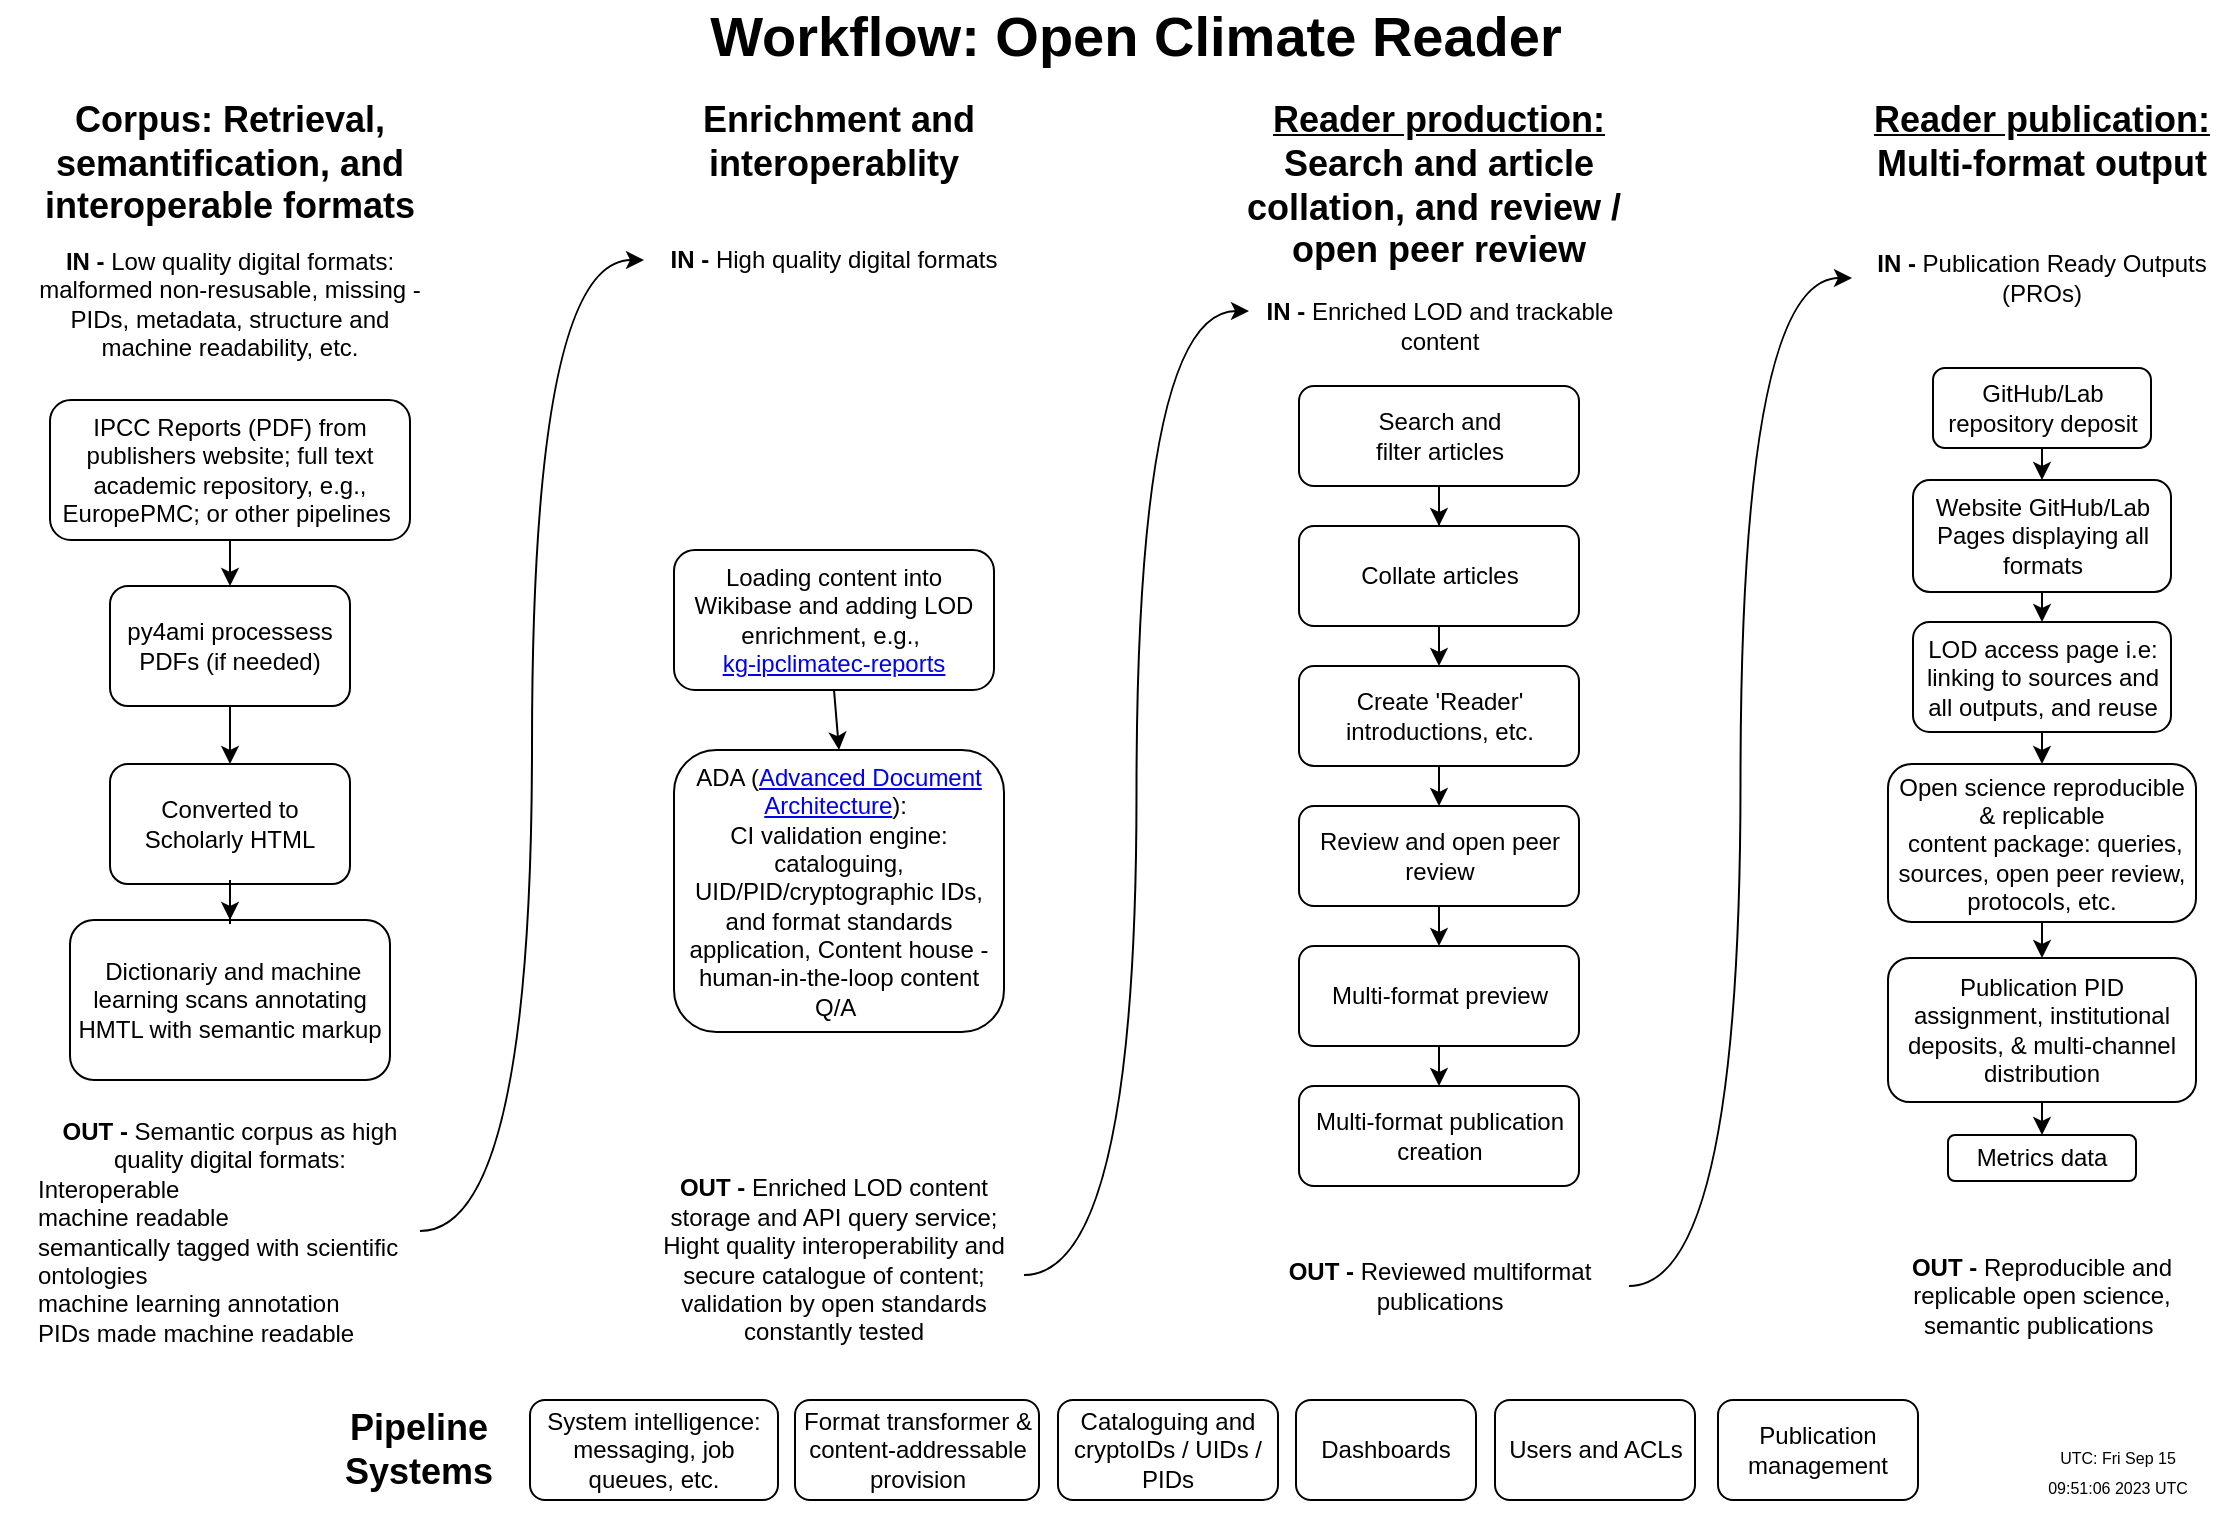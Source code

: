 <mxfile version="21.7.5" type="google">
  <diagram id="C5RBs43oDa-KdzZeNtuy" name="Page-1">
    <mxGraphModel grid="1" page="1" gridSize="10" guides="1" tooltips="1" connect="1" arrows="1" fold="1" pageScale="1" pageWidth="1169" pageHeight="827" math="0" shadow="0">
      <root>
        <mxCell id="WIyWlLk6GJQsqaUBKTNV-0" />
        <mxCell id="WIyWlLk6GJQsqaUBKTNV-1" parent="WIyWlLk6GJQsqaUBKTNV-0" />
        <mxCell id="x4M1q0g2KbSbPj9CyySW-11" value="&lt;font style=&quot;font-size: 28px;&quot;&gt;&lt;b&gt;Workflow: Open&amp;nbsp;&lt;span style=&quot;background-color: rgb(255, 255, 255); text-align: start;&quot;&gt;Climate Reader&lt;/span&gt;&lt;/b&gt;&lt;/font&gt;" style="text;html=1;strokeColor=none;fillColor=none;align=center;verticalAlign=middle;whiteSpace=wrap;rounded=0;" vertex="1" parent="WIyWlLk6GJQsqaUBKTNV-1">
          <mxGeometry x="84" y="32" width="1010" height="36" as="geometry" />
        </mxCell>
        <mxCell id="CglgkmtGoOpy2V2FyTPp-98" value="&amp;nbsp;" style="text;html=1;align=center;verticalAlign=middle;resizable=0;points=[];autosize=1;" vertex="1" parent="x4M1q0g2KbSbPj9CyySW-11">
          <mxGeometry x="598" y="6" width="30" height="30" as="geometry" />
        </mxCell>
        <mxCell id="CglgkmtGoOpy2V2FyTPp-55" style="edgeStyle=orthogonalEdgeStyle;curved=1;rounded=0;orthogonalLoop=1;jettySize=auto;html=1;entryX=0;entryY=0.5;entryDx=0;entryDy=0;" edge="1" parent="WIyWlLk6GJQsqaUBKTNV-1" source="CglgkmtGoOpy2V2FyTPp-10" target="CglgkmtGoOpy2V2FyTPp-49">
          <mxGeometry relative="1" as="geometry">
            <mxPoint x="60" y="785" as="sourcePoint" />
          </mxGeometry>
        </mxCell>
        <mxCell id="CglgkmtGoOpy2V2FyTPp-58" style="edgeStyle=orthogonalEdgeStyle;curved=1;rounded=0;orthogonalLoop=1;jettySize=auto;html=1;exitX=1;exitY=0.5;exitDx=0;exitDy=0;entryX=0;entryY=0.5;entryDx=0;entryDy=0;" edge="1" parent="WIyWlLk6GJQsqaUBKTNV-1" source="CglgkmtGoOpy2V2FyTPp-137" target="CglgkmtGoOpy2V2FyTPp-53">
          <mxGeometry relative="1" as="geometry">
            <mxPoint x="910.5" y="684" as="sourcePoint" />
          </mxGeometry>
        </mxCell>
        <mxCell id="CglgkmtGoOpy2V2FyTPp-115" value="" style="group" connectable="0" vertex="1" parent="WIyWlLk6GJQsqaUBKTNV-1">
          <mxGeometry x="947" y="88" width="190" height="607" as="geometry" />
        </mxCell>
        <mxCell id="29kLjcLZV9-w6qWOKntw-18" value="&lt;h2&gt;&lt;u&gt;Reader publication:&lt;/u&gt; Multi-format output&lt;/h2&gt;" style="text;html=1;strokeColor=none;fillColor=none;align=center;verticalAlign=middle;whiteSpace=wrap;rounded=0;" vertex="1" parent="CglgkmtGoOpy2V2FyTPp-115">
          <mxGeometry x="6" width="178" height="30" as="geometry" />
        </mxCell>
        <mxCell id="29kLjcLZV9-w6qWOKntw-29" value="Website GitHub/Lab Pages displaying all formats" style="rounded=1;whiteSpace=wrap;html=1;fontSize=12;glass=0;strokeWidth=1;shadow=0;spacing=4;" vertex="1" parent="CglgkmtGoOpy2V2FyTPp-115">
          <mxGeometry x="30.5" y="184" width="129" height="56" as="geometry" />
        </mxCell>
        <mxCell id="CglgkmtGoOpy2V2FyTPp-36" style="edgeStyle=orthogonalEdgeStyle;rounded=0;orthogonalLoop=1;jettySize=auto;html=1;exitX=0.5;exitY=1;exitDx=0;exitDy=0;entryX=0.5;entryY=0;entryDx=0;entryDy=0;" edge="1" parent="CglgkmtGoOpy2V2FyTPp-115" source="CglgkmtGoOpy2V2FyTPp-29" target="29kLjcLZV9-w6qWOKntw-29">
          <mxGeometry relative="1" as="geometry" />
        </mxCell>
        <mxCell id="CglgkmtGoOpy2V2FyTPp-29" value="GitHub/Lab repository deposit" style="rounded=1;whiteSpace=wrap;html=1;spacing=4;" vertex="1" parent="CglgkmtGoOpy2V2FyTPp-115">
          <mxGeometry x="40.5" y="128" width="109" height="40" as="geometry" />
        </mxCell>
        <mxCell id="CglgkmtGoOpy2V2FyTPp-30" value="LOD access page i.e: linking to sources and all outputs, and reuse" style="rounded=1;whiteSpace=wrap;html=1;fontSize=12;glass=0;strokeWidth=1;shadow=0;spacing=4;" vertex="1" parent="CglgkmtGoOpy2V2FyTPp-115">
          <mxGeometry x="30.5" y="255" width="129" height="55" as="geometry" />
        </mxCell>
        <mxCell id="CglgkmtGoOpy2V2FyTPp-37" style="edgeStyle=orthogonalEdgeStyle;rounded=0;orthogonalLoop=1;jettySize=auto;html=1;exitX=0.5;exitY=1;exitDx=0;exitDy=0;entryX=0.5;entryY=0;entryDx=0;entryDy=0;" edge="1" parent="CglgkmtGoOpy2V2FyTPp-115" source="29kLjcLZV9-w6qWOKntw-29" target="CglgkmtGoOpy2V2FyTPp-30">
          <mxGeometry relative="1" as="geometry" />
        </mxCell>
        <mxCell id="CglgkmtGoOpy2V2FyTPp-31" value="Open science reproducible &amp;amp; replicable&lt;br&gt;&amp;nbsp;content package: queries, sources, open peer review, protocols, etc." style="rounded=1;whiteSpace=wrap;html=1;fontSize=12;glass=0;strokeWidth=1;shadow=0;spacing=4;" vertex="1" parent="CglgkmtGoOpy2V2FyTPp-115">
          <mxGeometry x="18" y="326" width="154" height="79" as="geometry" />
        </mxCell>
        <mxCell id="CglgkmtGoOpy2V2FyTPp-38" style="edgeStyle=orthogonalEdgeStyle;rounded=0;orthogonalLoop=1;jettySize=auto;html=1;exitX=0.5;exitY=1;exitDx=0;exitDy=0;entryX=0.5;entryY=0;entryDx=0;entryDy=0;" edge="1" parent="CglgkmtGoOpy2V2FyTPp-115" source="CglgkmtGoOpy2V2FyTPp-30" target="CglgkmtGoOpy2V2FyTPp-31">
          <mxGeometry relative="1" as="geometry" />
        </mxCell>
        <mxCell id="CglgkmtGoOpy2V2FyTPp-32" value="Publication PID assignment, institutional deposits, &amp;amp; multi-channel distribution" style="rounded=1;whiteSpace=wrap;html=1;fontSize=12;glass=0;strokeWidth=1;shadow=0;spacing=4;" vertex="1" parent="CglgkmtGoOpy2V2FyTPp-115">
          <mxGeometry x="18" y="423" width="154" height="72" as="geometry" />
        </mxCell>
        <mxCell id="CglgkmtGoOpy2V2FyTPp-39" style="edgeStyle=orthogonalEdgeStyle;rounded=0;orthogonalLoop=1;jettySize=auto;html=1;exitX=0.5;exitY=1;exitDx=0;exitDy=0;entryX=0.5;entryY=0;entryDx=0;entryDy=0;" edge="1" parent="CglgkmtGoOpy2V2FyTPp-115" source="CglgkmtGoOpy2V2FyTPp-31" target="CglgkmtGoOpy2V2FyTPp-32">
          <mxGeometry relative="1" as="geometry" />
        </mxCell>
        <mxCell id="CglgkmtGoOpy2V2FyTPp-33" value="Metrics data" style="rounded=1;whiteSpace=wrap;html=1;fontSize=12;glass=0;strokeWidth=1;shadow=0;spacing=4;" vertex="1" parent="CglgkmtGoOpy2V2FyTPp-115">
          <mxGeometry x="48" y="511.5" width="94" height="23" as="geometry" />
        </mxCell>
        <mxCell id="CglgkmtGoOpy2V2FyTPp-40" style="edgeStyle=orthogonalEdgeStyle;rounded=0;orthogonalLoop=1;jettySize=auto;html=1;exitX=0.5;exitY=1;exitDx=0;exitDy=0;entryX=0.5;entryY=0;entryDx=0;entryDy=0;entryPerimeter=0;" edge="1" parent="CglgkmtGoOpy2V2FyTPp-115" source="CglgkmtGoOpy2V2FyTPp-32" target="CglgkmtGoOpy2V2FyTPp-33">
          <mxGeometry relative="1" as="geometry" />
        </mxCell>
        <mxCell id="CglgkmtGoOpy2V2FyTPp-53" value="&lt;b&gt;IN - &lt;/b&gt;Publication Ready Outputs (PROs)" style="text;html=1;strokeColor=none;fillColor=none;align=center;verticalAlign=middle;whiteSpace=wrap;rounded=0;" vertex="1" parent="CglgkmtGoOpy2V2FyTPp-115">
          <mxGeometry y="68" width="190" height="30" as="geometry" />
        </mxCell>
        <mxCell id="CglgkmtGoOpy2V2FyTPp-54" value="&lt;b&gt;OUT - &lt;/b&gt;Reproducible and replicable open science, semantic publications&amp;nbsp;" style="text;html=1;strokeColor=none;fillColor=none;align=center;verticalAlign=middle;whiteSpace=wrap;rounded=0;" vertex="1" parent="CglgkmtGoOpy2V2FyTPp-115">
          <mxGeometry x="8" y="577" width="174" height="30" as="geometry" />
        </mxCell>
        <mxCell id="CglgkmtGoOpy2V2FyTPp-118" value="" style="group" connectable="0" vertex="1" parent="WIyWlLk6GJQsqaUBKTNV-1">
          <mxGeometry x="343" y="88" width="190" height="589" as="geometry" />
        </mxCell>
        <mxCell id="CglgkmtGoOpy2V2FyTPp-13" value="&lt;h2&gt;&amp;nbsp;Enrichment and interoperablity&lt;/h2&gt;" style="text;html=1;strokeColor=none;fillColor=none;align=center;verticalAlign=middle;whiteSpace=wrap;rounded=0;" vertex="1" parent="CglgkmtGoOpy2V2FyTPp-118">
          <mxGeometry x="20" width="150" height="30" as="geometry" />
        </mxCell>
        <mxCell id="CglgkmtGoOpy2V2FyTPp-14" value="Loading content into Wikibase and adding LOD enrichment, e.g.,&amp;nbsp;&lt;br&gt;&lt;a href=&quot;https://kg-ipclimatec-reports.wikibase.cloud/wiki/Main_Page&quot;&gt;kg-ipclimatec-reports&lt;/a&gt;" style="rounded=1;whiteSpace=wrap;html=1;fontSize=12;glass=0;strokeWidth=1;shadow=0;spacing=8;" vertex="1" parent="CglgkmtGoOpy2V2FyTPp-118">
          <mxGeometry x="15" y="219" width="160" height="70" as="geometry" />
        </mxCell>
        <mxCell id="CglgkmtGoOpy2V2FyTPp-16" value="ADA (&lt;a href=&quot;https://github.com/TIBHannover/ADA&quot;&gt;Advanced Document Architecture&lt;/a&gt;):&amp;nbsp;&lt;span id=&quot;docs-internal-guid-bdc44ef2-7fff-72a0-070d-18869d13df16&quot;&gt;&lt;/span&gt;&lt;br&gt;CI validation engine: cataloguing, UID/PID/cryptographic IDs, and format standards application, Content house - human-in-the-loop content Q/A&amp;nbsp;&lt;span id=&quot;docs-internal-guid-371aaedd-7fff-ebd1-4b76-38ff8bda45d9&quot;&gt;&lt;/span&gt;&lt;span id=&quot;docs-internal-guid-eb73a7f1-7fff-24d7-831a-840bf4944e65&quot;&gt;&lt;/span&gt;&lt;span id=&quot;docs-internal-guid-bdc44ef2-7fff-72a0-070d-18869d13df16&quot;&gt;&lt;/span&gt;" style="rounded=1;whiteSpace=wrap;html=1;fontSize=12;glass=0;strokeWidth=1;shadow=0;spacing=8;" vertex="1" parent="CglgkmtGoOpy2V2FyTPp-118">
          <mxGeometry x="15" y="319" width="165" height="141" as="geometry" />
        </mxCell>
        <mxCell id="CglgkmtGoOpy2V2FyTPp-61" style="edgeStyle=none;rounded=0;orthogonalLoop=1;jettySize=auto;html=1;exitX=0.5;exitY=1;exitDx=0;exitDy=0;entryX=0.5;entryY=0;entryDx=0;entryDy=0;" edge="1" parent="CglgkmtGoOpy2V2FyTPp-118" source="CglgkmtGoOpy2V2FyTPp-14" target="CglgkmtGoOpy2V2FyTPp-16">
          <mxGeometry relative="1" as="geometry" />
        </mxCell>
        <mxCell id="CglgkmtGoOpy2V2FyTPp-49" value="&lt;b&gt;IN -&amp;nbsp;&lt;/b&gt;High quality digital formats" style="text;html=1;strokeColor=none;fillColor=none;align=center;verticalAlign=middle;whiteSpace=wrap;rounded=0;" vertex="1" parent="CglgkmtGoOpy2V2FyTPp-118">
          <mxGeometry y="59" width="190" height="30" as="geometry" />
        </mxCell>
        <mxCell id="CglgkmtGoOpy2V2FyTPp-50" value="&lt;b&gt;OUT - &lt;/b&gt;Enriched&amp;nbsp;LOD content storage and API query service; Hight quality interoperability and secure catalogue of content; validation by open standards constantly tested" style="text;html=1;strokeColor=none;fillColor=none;align=center;verticalAlign=middle;whiteSpace=wrap;rounded=0;" vertex="1" parent="CglgkmtGoOpy2V2FyTPp-118">
          <mxGeometry y="559" width="190" height="30" as="geometry" />
        </mxCell>
        <mxCell id="CglgkmtGoOpy2V2FyTPp-119" value="" style="group" connectable="0" vertex="1" parent="WIyWlLk6GJQsqaUBKTNV-1">
          <mxGeometry x="21" y="99" width="230" height="599" as="geometry" />
        </mxCell>
        <mxCell id="WIyWlLk6GJQsqaUBKTNV-3" value="IPCC Reports (PDF) from publishers website; full text academic repository, e.g., EuropePMC; or other pipelines&amp;nbsp;" style="rounded=1;whiteSpace=wrap;html=1;fontSize=12;glass=0;strokeWidth=1;shadow=0;spacing=2;" vertex="1" parent="CglgkmtGoOpy2V2FyTPp-119">
          <mxGeometry x="25" y="133" width="180" height="70" as="geometry" />
        </mxCell>
        <mxCell id="29kLjcLZV9-w6qWOKntw-4" value="Converted to Scholarly HTML" style="rounded=1;whiteSpace=wrap;html=1;fontSize=12;glass=0;strokeWidth=1;shadow=0;spacing=2;" vertex="1" parent="CglgkmtGoOpy2V2FyTPp-119">
          <mxGeometry x="55" y="315" width="120" height="60" as="geometry" />
        </mxCell>
        <mxCell id="29kLjcLZV9-w6qWOKntw-13" value="&lt;h2&gt;Corpus: Retrieval, semantification, and interoperable formats&lt;/h2&gt;" style="text;html=1;strokeColor=none;fillColor=none;align=center;verticalAlign=middle;whiteSpace=wrap;rounded=0;" vertex="1" parent="CglgkmtGoOpy2V2FyTPp-119">
          <mxGeometry width="230" height="30" as="geometry" />
        </mxCell>
        <mxCell id="CglgkmtGoOpy2V2FyTPp-5" style="edgeStyle=orthogonalEdgeStyle;rounded=0;orthogonalLoop=1;jettySize=auto;html=1;exitX=0.5;exitY=1;exitDx=0;exitDy=0;entryX=0.5;entryY=0;entryDx=0;entryDy=0;" edge="1" parent="CglgkmtGoOpy2V2FyTPp-119" source="CglgkmtGoOpy2V2FyTPp-1" target="29kLjcLZV9-w6qWOKntw-4">
          <mxGeometry relative="1" as="geometry" />
        </mxCell>
        <mxCell id="CglgkmtGoOpy2V2FyTPp-1" value="py4ami processess PDFs (if needed)" style="rounded=1;whiteSpace=wrap;html=1;spacing=2;" vertex="1" parent="CglgkmtGoOpy2V2FyTPp-119">
          <mxGeometry x="55" y="226" width="120" height="60" as="geometry" />
        </mxCell>
        <mxCell id="CglgkmtGoOpy2V2FyTPp-12" style="edgeStyle=orthogonalEdgeStyle;rounded=0;orthogonalLoop=1;jettySize=auto;html=1;exitX=0.5;exitY=1;exitDx=0;exitDy=0;entryX=0.5;entryY=0;entryDx=0;entryDy=0;" edge="1" parent="CglgkmtGoOpy2V2FyTPp-119" source="WIyWlLk6GJQsqaUBKTNV-3" target="CglgkmtGoOpy2V2FyTPp-1">
          <mxGeometry relative="1" as="geometry" />
        </mxCell>
        <mxCell id="CglgkmtGoOpy2V2FyTPp-2" value="&amp;nbsp;Dictionariy and machine learning scans annotating HMTL with semantic markup" style="rounded=1;whiteSpace=wrap;html=1;spacing=2;" vertex="1" parent="CglgkmtGoOpy2V2FyTPp-119">
          <mxGeometry x="35" y="393" width="160" height="80" as="geometry" />
        </mxCell>
        <mxCell id="CglgkmtGoOpy2V2FyTPp-102" value="&amp;nbsp;" style="text;html=1;align=center;verticalAlign=middle;resizable=0;points=[];autosize=1;" vertex="1" parent="CglgkmtGoOpy2V2FyTPp-2">
          <mxGeometry x="65" y="45" width="30" height="30" as="geometry" />
        </mxCell>
        <mxCell id="CglgkmtGoOpy2V2FyTPp-3" value="" style="edgeStyle=orthogonalEdgeStyle;rounded=0;orthogonalLoop=1;jettySize=auto;html=1;" edge="1" parent="CglgkmtGoOpy2V2FyTPp-119" source="29kLjcLZV9-w6qWOKntw-4" target="CglgkmtGoOpy2V2FyTPp-2">
          <mxGeometry relative="1" as="geometry" />
        </mxCell>
        <mxCell id="CglgkmtGoOpy2V2FyTPp-9" value="&lt;b&gt;IN -&amp;nbsp;&lt;/b&gt;Low quality digital formats: malformed non-resusable, missing - PIDs, metadata, structure and machine readability, etc." style="text;html=1;strokeColor=none;fillColor=none;align=center;verticalAlign=middle;whiteSpace=wrap;rounded=0;" vertex="1" parent="CglgkmtGoOpy2V2FyTPp-119">
          <mxGeometry x="18" y="70" width="194" height="30" as="geometry" />
        </mxCell>
        <mxCell id="CglgkmtGoOpy2V2FyTPp-10" value="&lt;b&gt;OUT - &lt;/b&gt;Semantic corpus as&amp;nbsp;high quality digital formats:&lt;br&gt;&lt;div style=&quot;text-align: left;&quot;&gt;&lt;span style=&quot;background-color: initial;&quot;&gt;Interoperable&lt;/span&gt;&lt;/div&gt;&lt;span style=&quot;background-color: initial;&quot;&gt;&lt;div style=&quot;text-align: left;&quot;&gt;&lt;span style=&quot;background-color: initial;&quot;&gt;machine readable&lt;/span&gt;&lt;/div&gt;&lt;/span&gt;&lt;span style=&quot;background-color: initial;&quot;&gt;&lt;div style=&quot;text-align: left;&quot;&gt;&lt;span style=&quot;background-color: initial;&quot;&gt;semantically tagged with scientific ontologies&lt;/span&gt;&lt;/div&gt;&lt;/span&gt;&lt;span style=&quot;background-color: initial;&quot;&gt;&lt;div style=&quot;text-align: left;&quot;&gt;&lt;span style=&quot;background-color: initial;&quot;&gt;machine learning annotation&lt;/span&gt;&lt;/div&gt;&lt;/span&gt;&lt;span style=&quot;background-color: initial;&quot;&gt;&lt;div style=&quot;text-align: left;&quot;&gt;&lt;span style=&quot;background-color: initial;&quot;&gt;PIDs made machine readable&lt;/span&gt;&lt;/div&gt;&lt;/span&gt;" style="text;html=1;strokeColor=none;fillColor=none;align=center;verticalAlign=middle;whiteSpace=wrap;rounded=0;spacing=0;" vertex="1" parent="CglgkmtGoOpy2V2FyTPp-119">
          <mxGeometry x="20" y="498" width="190" height="101" as="geometry" />
        </mxCell>
        <mxCell id="CglgkmtGoOpy2V2FyTPp-120" value="" style="group" connectable="0" vertex="1" parent="WIyWlLk6GJQsqaUBKTNV-1">
          <mxGeometry x="170" y="732" width="810" height="50" as="geometry" />
        </mxCell>
        <mxCell id="CglgkmtGoOpy2V2FyTPp-42" value="&lt;h2&gt;Pipeline Systems&lt;/h2&gt;" style="text;html=1;strokeColor=none;fillColor=none;align=center;verticalAlign=middle;whiteSpace=wrap;rounded=0;" vertex="1" parent="CglgkmtGoOpy2V2FyTPp-120">
          <mxGeometry y="10" width="121" height="30" as="geometry" />
        </mxCell>
        <mxCell id="CglgkmtGoOpy2V2FyTPp-43" value="System intelligence: messaging, job queues, etc." style="rounded=1;whiteSpace=wrap;html=1;fontSize=12;glass=0;strokeWidth=1;shadow=0;spacing=4;" vertex="1" parent="CglgkmtGoOpy2V2FyTPp-120">
          <mxGeometry x="116" width="124" height="50" as="geometry" />
        </mxCell>
        <mxCell id="CglgkmtGoOpy2V2FyTPp-44" value="Format transformer &amp;amp; content-addressable provision" style="rounded=1;whiteSpace=wrap;html=1;fontSize=12;glass=0;strokeWidth=1;shadow=0;spacing=4;" vertex="1" parent="CglgkmtGoOpy2V2FyTPp-120">
          <mxGeometry x="248.5" width="122" height="50" as="geometry" />
        </mxCell>
        <mxCell id="CglgkmtGoOpy2V2FyTPp-45" value="Cataloguing and cryptoIDs / UIDs / PIDs" style="rounded=1;whiteSpace=wrap;html=1;fontSize=12;glass=0;strokeWidth=1;shadow=0;spacing=4;" vertex="1" parent="CglgkmtGoOpy2V2FyTPp-120">
          <mxGeometry x="380" width="110" height="50" as="geometry" />
        </mxCell>
        <mxCell id="CglgkmtGoOpy2V2FyTPp-46" value="Dashboards" style="rounded=1;whiteSpace=wrap;html=1;fontSize=12;glass=0;strokeWidth=1;shadow=0;spacing=4;" vertex="1" parent="CglgkmtGoOpy2V2FyTPp-120">
          <mxGeometry x="499" width="90" height="50" as="geometry" />
        </mxCell>
        <mxCell id="CglgkmtGoOpy2V2FyTPp-47" value="Users and ACLs" style="rounded=1;whiteSpace=wrap;html=1;fontSize=12;glass=0;strokeWidth=1;shadow=0;spacing=4;" vertex="1" parent="CglgkmtGoOpy2V2FyTPp-120">
          <mxGeometry x="598.5" width="100" height="50" as="geometry" />
        </mxCell>
        <mxCell id="CglgkmtGoOpy2V2FyTPp-48" value="Publication management" style="rounded=1;whiteSpace=wrap;html=1;fontSize=12;glass=0;strokeWidth=1;shadow=0;spacing=4;" vertex="1" parent="CglgkmtGoOpy2V2FyTPp-120">
          <mxGeometry x="710" width="100" height="50" as="geometry" />
        </mxCell>
        <mxCell id="CglgkmtGoOpy2V2FyTPp-142" value="" style="group" connectable="0" vertex="1" parent="WIyWlLk6GJQsqaUBKTNV-1">
          <mxGeometry x="638" y="110" width="205" height="580" as="geometry" />
        </mxCell>
        <mxCell id="CglgkmtGoOpy2V2FyTPp-121" value="&lt;h2&gt;&lt;u&gt;Reader production:&lt;/u&gt; Search and article collation, and review /&amp;nbsp; open peer review&lt;/h2&gt;" style="text;html=1;strokeColor=none;fillColor=none;align=center;verticalAlign=middle;whiteSpace=wrap;rounded=0;" vertex="1" parent="CglgkmtGoOpy2V2FyTPp-142">
          <mxGeometry width="205" height="30" as="geometry" />
        </mxCell>
        <mxCell id="CglgkmtGoOpy2V2FyTPp-122" style="edgeStyle=orthogonalEdgeStyle;rounded=0;orthogonalLoop=1;jettySize=auto;html=1;exitX=0.5;exitY=1;exitDx=0;exitDy=0;entryX=0.5;entryY=0;entryDx=0;entryDy=0;" edge="1" parent="CglgkmtGoOpy2V2FyTPp-142">
          <mxGeometry relative="1" as="geometry">
            <mxPoint x="102.5" y="176" as="sourcePoint" />
            <mxPoint x="102.5" y="196" as="targetPoint" />
          </mxGeometry>
        </mxCell>
        <mxCell id="CglgkmtGoOpy2V2FyTPp-124" value="Review and open peer review" style="rounded=1;whiteSpace=wrap;html=1;fontSize=12;glass=0;strokeWidth=1;shadow=0;" vertex="1" parent="CglgkmtGoOpy2V2FyTPp-142">
          <mxGeometry x="32.5" y="325" width="140" height="50" as="geometry" />
        </mxCell>
        <mxCell id="CglgkmtGoOpy2V2FyTPp-126" value="Search and&lt;br style=&quot;border-color: var(--border-color);&quot;&gt;filter articles" style="rounded=1;whiteSpace=wrap;html=1;" vertex="1" parent="CglgkmtGoOpy2V2FyTPp-142">
          <mxGeometry x="32.5" y="115" width="140" height="50" as="geometry" />
        </mxCell>
        <mxCell id="CglgkmtGoOpy2V2FyTPp-128" value="Collate articles" style="rounded=1;whiteSpace=wrap;html=1;fontSize=12;glass=0;strokeWidth=1;shadow=0;" vertex="1" parent="CglgkmtGoOpy2V2FyTPp-142">
          <mxGeometry x="32.5" y="185" width="140" height="50" as="geometry" />
        </mxCell>
        <mxCell id="CglgkmtGoOpy2V2FyTPp-138" value="&amp;nbsp;" style="text;html=1;align=center;verticalAlign=middle;resizable=0;points=[];autosize=1;" vertex="1" parent="CglgkmtGoOpy2V2FyTPp-128">
          <mxGeometry x="82.5" y="20" width="30" height="30" as="geometry" />
        </mxCell>
        <mxCell id="CglgkmtGoOpy2V2FyTPp-125" style="edgeStyle=orthogonalEdgeStyle;rounded=0;orthogonalLoop=1;jettySize=auto;html=1;exitX=0.5;exitY=1;exitDx=0;exitDy=0;entryX=0.5;entryY=0;entryDx=0;entryDy=0;" edge="1" parent="CglgkmtGoOpy2V2FyTPp-142" source="CglgkmtGoOpy2V2FyTPp-126" target="CglgkmtGoOpy2V2FyTPp-128">
          <mxGeometry relative="1" as="geometry" />
        </mxCell>
        <mxCell id="CglgkmtGoOpy2V2FyTPp-129" style="edgeStyle=orthogonalEdgeStyle;rounded=0;orthogonalLoop=1;jettySize=auto;html=1;exitX=0.5;exitY=1;exitDx=0;exitDy=0;entryX=0.5;entryY=0;entryDx=0;entryDy=0;" edge="1" parent="CglgkmtGoOpy2V2FyTPp-142" source="CglgkmtGoOpy2V2FyTPp-130" target="CglgkmtGoOpy2V2FyTPp-124">
          <mxGeometry relative="1" as="geometry" />
        </mxCell>
        <mxCell id="CglgkmtGoOpy2V2FyTPp-130" value="Create &#39;Reader&#39; introductions, etc." style="rounded=1;whiteSpace=wrap;html=1;fontSize=12;glass=0;strokeWidth=1;shadow=0;" vertex="1" parent="CglgkmtGoOpy2V2FyTPp-142">
          <mxGeometry x="32.5" y="255" width="140" height="50" as="geometry" />
        </mxCell>
        <mxCell id="CglgkmtGoOpy2V2FyTPp-127" style="edgeStyle=orthogonalEdgeStyle;rounded=0;orthogonalLoop=1;jettySize=auto;html=1;exitX=0.5;exitY=1;exitDx=0;exitDy=0;entryX=0.5;entryY=0;entryDx=0;entryDy=0;" edge="1" parent="CglgkmtGoOpy2V2FyTPp-142" source="CglgkmtGoOpy2V2FyTPp-128" target="CglgkmtGoOpy2V2FyTPp-130">
          <mxGeometry relative="1" as="geometry" />
        </mxCell>
        <mxCell id="CglgkmtGoOpy2V2FyTPp-132" value="Multi-format preview" style="rounded=1;whiteSpace=wrap;html=1;fontSize=12;glass=0;strokeWidth=1;shadow=0;" vertex="1" parent="CglgkmtGoOpy2V2FyTPp-142">
          <mxGeometry x="32.5" y="395" width="140" height="50" as="geometry" />
        </mxCell>
        <mxCell id="CglgkmtGoOpy2V2FyTPp-123" style="edgeStyle=orthogonalEdgeStyle;rounded=0;orthogonalLoop=1;jettySize=auto;html=1;exitX=0.5;exitY=1;exitDx=0;exitDy=0;entryX=0.5;entryY=0;entryDx=0;entryDy=0;" edge="1" parent="CglgkmtGoOpy2V2FyTPp-142" source="CglgkmtGoOpy2V2FyTPp-124" target="CglgkmtGoOpy2V2FyTPp-132">
          <mxGeometry relative="1" as="geometry" />
        </mxCell>
        <mxCell id="CglgkmtGoOpy2V2FyTPp-134" value="Multi-format publication creation" style="rounded=1;whiteSpace=wrap;html=1;fontSize=12;glass=0;strokeWidth=1;shadow=0;" vertex="1" parent="CglgkmtGoOpy2V2FyTPp-142">
          <mxGeometry x="32.5" y="465" width="140" height="50" as="geometry" />
        </mxCell>
        <mxCell id="CglgkmtGoOpy2V2FyTPp-131" style="edgeStyle=orthogonalEdgeStyle;rounded=0;orthogonalLoop=1;jettySize=auto;html=1;exitX=0.5;exitY=1;exitDx=0;exitDy=0;entryX=0.5;entryY=0;entryDx=0;entryDy=0;" edge="1" parent="CglgkmtGoOpy2V2FyTPp-142" source="CglgkmtGoOpy2V2FyTPp-132" target="CglgkmtGoOpy2V2FyTPp-134">
          <mxGeometry relative="1" as="geometry" />
        </mxCell>
        <mxCell id="CglgkmtGoOpy2V2FyTPp-136" value="&lt;b&gt;IN - &lt;/b&gt;Enriched LOD and trackable content" style="text;html=1;strokeColor=none;fillColor=none;align=center;verticalAlign=middle;whiteSpace=wrap;rounded=0;" vertex="1" parent="CglgkmtGoOpy2V2FyTPp-142">
          <mxGeometry x="7.5" y="70" width="190" height="30" as="geometry" />
        </mxCell>
        <mxCell id="CglgkmtGoOpy2V2FyTPp-137" value="&lt;b&gt;OUT - &lt;/b&gt;Reviewed multiformat publications" style="text;html=1;strokeColor=none;fillColor=none;align=center;verticalAlign=middle;whiteSpace=wrap;rounded=0;" vertex="1" parent="CglgkmtGoOpy2V2FyTPp-142">
          <mxGeometry x="7.5" y="550" width="190" height="30" as="geometry" />
        </mxCell>
        <mxCell id="CglgkmtGoOpy2V2FyTPp-143" style="edgeStyle=orthogonalEdgeStyle;rounded=0;orthogonalLoop=1;jettySize=auto;html=1;exitX=1;exitY=0.75;exitDx=0;exitDy=0;entryX=0;entryY=0.25;entryDx=0;entryDy=0;curved=1;" edge="1" parent="WIyWlLk6GJQsqaUBKTNV-1" source="CglgkmtGoOpy2V2FyTPp-50" target="CglgkmtGoOpy2V2FyTPp-136">
          <mxGeometry relative="1" as="geometry" />
        </mxCell>
        <mxCell id="qLonnv1SGZgN4PFvZfVZ-0" value="&lt;font style=&quot;font-size: 8px;&quot;&gt;UTC:&amp;nbsp;Fri Sep 15 09:51:06 2023 UTC&lt;/font&gt;" style="text;html=1;strokeColor=none;fillColor=none;align=center;verticalAlign=middle;whiteSpace=wrap;rounded=0;" vertex="1" parent="WIyWlLk6GJQsqaUBKTNV-1">
          <mxGeometry x="1040" y="752" width="80" height="30" as="geometry" />
        </mxCell>
      </root>
    </mxGraphModel>
  </diagram>
</mxfile>
